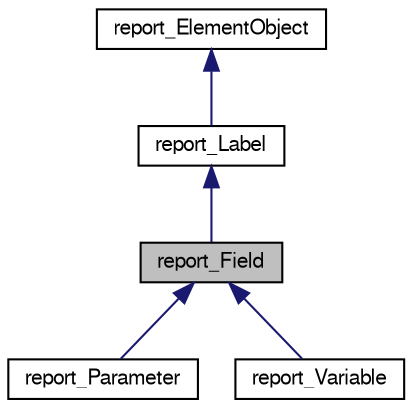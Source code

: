 digraph G
{
  edge [fontname="FreeSans",fontsize=10,labelfontname="FreeSans",labelfontsize=10];
  node [fontname="FreeSans",fontsize=10,shape=record];
  Node1 [label="report_Field",height=0.2,width=0.4,color="black", fillcolor="grey75", style="filled" fontcolor="black"];
  Node2 -> Node1 [dir=back,color="midnightblue",fontsize=10,style="solid",fontname="FreeSans"];
  Node2 [label="report_Label",height=0.2,width=0.4,color="black", fillcolor="white", style="filled",URL="$classreport__Label.html"];
  Node3 -> Node2 [dir=back,color="midnightblue",fontsize=10,style="solid",fontname="FreeSans"];
  Node3 [label="report_ElementObject",height=0.2,width=0.4,color="black", fillcolor="white", style="filled",URL="$classreport__ElementObject.html"];
  Node1 -> Node4 [dir=back,color="midnightblue",fontsize=10,style="solid",fontname="FreeSans"];
  Node4 [label="report_Parameter",height=0.2,width=0.4,color="black", fillcolor="white", style="filled",URL="$classreport__Parameter.html"];
  Node1 -> Node5 [dir=back,color="midnightblue",fontsize=10,style="solid",fontname="FreeSans"];
  Node5 [label="report_Variable",height=0.2,width=0.4,color="black", fillcolor="white", style="filled",URL="$classreport__Variable.html"];
}
